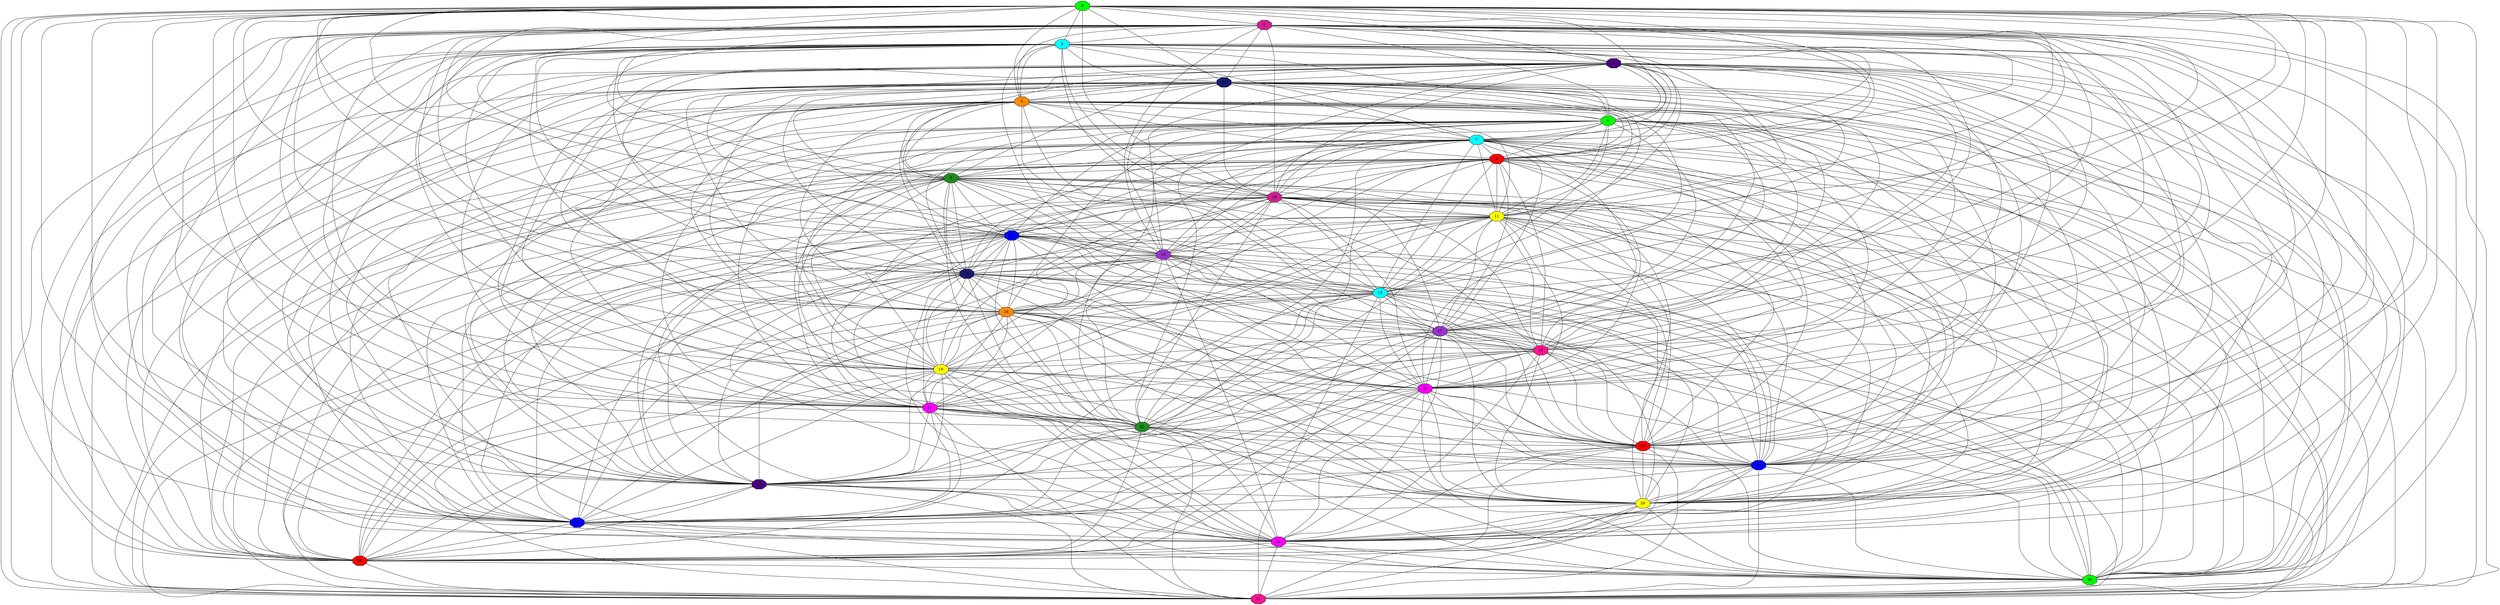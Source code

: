 graph G {
  0[shape = octagon, style = filled , fillcolor = green ]
  1[shape = octagon, style = filled , fillcolor = violetred ]
  2[shape = octagon, style = filled , fillcolor = cyan ]
  3[shape = octagon, style = filled , fillcolor = indigo ]
  4[shape = octagon, style = filled , fillcolor = midnightblue ]
  5[shape = octagon, style = filled , fillcolor = darkorange ]
  6[shape = octagon, style = filled , fillcolor = green ]
  7[shape = octagon, style = filled , fillcolor = cyan ]
  8[shape = octagon, style = filled , fillcolor = red ]
  9[shape = octagon, style = filled , fillcolor = forestgreen ]
  10[shape = octagon, style = filled , fillcolor = violetred ]
  11[shape = octagon, style = filled , fillcolor = yellow ]
  12[shape = octagon, style = filled , fillcolor = blue ]
  13[shape = octagon, style = filled , fillcolor = darkorchid ]
  14[shape = octagon, style = filled , fillcolor = midnightblue ]
  15[shape = octagon, style = filled , fillcolor = cyan ]
  16[shape = octagon, style = filled , fillcolor = darkorange ]
  17[shape = octagon, style = filled , fillcolor = darkorchid ]
  18[shape = octagon, style = filled , fillcolor = deeppink ]
  19[shape = octagon, style = filled , fillcolor = yellow ]
  20[shape = octagon, style = filled , fillcolor = magenta ]
  21[shape = octagon, style = filled , fillcolor = magenta ]
  22[shape = octagon, style = filled , fillcolor = forestgreen ]
  23[shape = octagon, style = filled , fillcolor = red ]
  24[shape = octagon, style = filled , fillcolor = blue ]
  25[shape = octagon, style = filled , fillcolor = indigo ]
  26[shape = octagon, style = filled , fillcolor = yellow ]
  27[shape = octagon, style = filled , fillcolor = blue ]
  28[shape = octagon, style = filled , fillcolor = magenta ]
  29[shape = octagon, style = filled , fillcolor = red ]
  30[shape = octagon, style = filled , fillcolor = green ]
  31[shape = octagon, style = filled , fillcolor = deeppink ]
  "0"--"1";
  "0"--"2";
  "0"--"3";
  "0"--"4";
  "0"--"5";
  "0"--"6";
  "0"--"7";
  "0"--"8";
  "0"--"9";
  "0"--"10";
  "0"--"11";
  "0"--"12";
  "0"--"13";
  "0"--"14";
  "0"--"15";
  "0"--"16";
  "0"--"17";
  "0"--"18";
  "0"--"19";
  "0"--"20";
  "0"--"21";
  "0"--"22";
  "0"--"23";
  "0"--"24";
  "0"--"25";
  "0"--"26";
  "0"--"27";
  "0"--"28";
  "0"--"29";
  "0"--"30";
  "0"--"31";
  "1"--"2";
  "1"--"3";
  "1"--"4";
  "1"--"5";
  "1"--"6";
  "1"--"7";
  "1"--"8";
  "1"--"9";
  "1"--"10";
  "1"--"11";
  "1"--"12";
  "1"--"13";
  "1"--"14";
  "1"--"15";
  "1"--"16";
  "1"--"17";
  "1"--"18";
  "1"--"19";
  "1"--"20";
  "1"--"21";
  "1"--"22";
  "1"--"23";
  "1"--"24";
  "1"--"25";
  "1"--"26";
  "1"--"27";
  "1"--"28";
  "1"--"29";
  "1"--"30";
  "1"--"31";
  "2"--"3";
  "2"--"4";
  "2"--"5";
  "2"--"6";
  "2"--"7";
  "2"--"8";
  "2"--"9";
  "2"--"10";
  "2"--"11";
  "2"--"12";
  "2"--"13";
  "2"--"14";
  "2"--"15";
  "2"--"16";
  "2"--"17";
  "2"--"18";
  "2"--"19";
  "2"--"20";
  "2"--"21";
  "2"--"22";
  "2"--"23";
  "2"--"24";
  "2"--"25";
  "2"--"26";
  "2"--"27";
  "2"--"28";
  "2"--"29";
  "2"--"30";
  "2"--"31";
  "3"--"4";
  "3"--"5";
  "3"--"6";
  "3"--"7";
  "3"--"8";
  "3"--"9";
  "3"--"10";
  "3"--"11";
  "3"--"12";
  "3"--"13";
  "3"--"14";
  "3"--"15";
  "3"--"16";
  "3"--"17";
  "3"--"18";
  "3"--"19";
  "3"--"20";
  "3"--"21";
  "3"--"22";
  "3"--"23";
  "3"--"24";
  "3"--"25";
  "3"--"26";
  "3"--"27";
  "3"--"28";
  "3"--"29";
  "3"--"30";
  "3"--"31";
  "4"--"5";
  "4"--"6";
  "4"--"7";
  "4"--"8";
  "4"--"9";
  "4"--"10";
  "4"--"11";
  "4"--"12";
  "4"--"13";
  "4"--"14";
  "4"--"15";
  "4"--"16";
  "4"--"17";
  "4"--"18";
  "4"--"19";
  "4"--"20";
  "4"--"21";
  "4"--"22";
  "4"--"23";
  "4"--"24";
  "4"--"25";
  "4"--"26";
  "4"--"27";
  "4"--"28";
  "4"--"29";
  "4"--"30";
  "4"--"31";
  "5"--"6";
  "5"--"7";
  "5"--"8";
  "5"--"9";
  "5"--"10";
  "5"--"11";
  "5"--"12";
  "5"--"13";
  "5"--"14";
  "5"--"15";
  "5"--"16";
  "5"--"17";
  "5"--"18";
  "5"--"19";
  "5"--"20";
  "5"--"21";
  "5"--"22";
  "5"--"23";
  "5"--"24";
  "5"--"25";
  "5"--"26";
  "5"--"27";
  "5"--"28";
  "5"--"29";
  "5"--"30";
  "5"--"31";
  "6"--"7";
  "6"--"8";
  "6"--"9";
  "6"--"10";
  "6"--"11";
  "6"--"12";
  "6"--"13";
  "6"--"14";
  "6"--"15";
  "6"--"16";
  "6"--"17";
  "6"--"18";
  "6"--"19";
  "6"--"20";
  "6"--"21";
  "6"--"22";
  "6"--"23";
  "6"--"24";
  "6"--"25";
  "6"--"26";
  "6"--"27";
  "6"--"28";
  "6"--"29";
  "6"--"30";
  "6"--"31";
  "7"--"8";
  "7"--"9";
  "7"--"10";
  "7"--"11";
  "7"--"12";
  "7"--"13";
  "7"--"14";
  "7"--"15";
  "7"--"16";
  "7"--"17";
  "7"--"18";
  "7"--"19";
  "7"--"20";
  "7"--"21";
  "7"--"22";
  "7"--"23";
  "7"--"24";
  "7"--"25";
  "7"--"26";
  "7"--"27";
  "7"--"28";
  "7"--"29";
  "7"--"30";
  "7"--"31";
  "8"--"9";
  "8"--"10";
  "8"--"11";
  "8"--"12";
  "8"--"13";
  "8"--"14";
  "8"--"15";
  "8"--"16";
  "8"--"17";
  "8"--"18";
  "8"--"19";
  "8"--"20";
  "8"--"21";
  "8"--"22";
  "8"--"23";
  "8"--"24";
  "8"--"25";
  "8"--"26";
  "8"--"27";
  "8"--"28";
  "8"--"29";
  "8"--"30";
  "8"--"31";
  "9"--"10";
  "9"--"11";
  "9"--"12";
  "9"--"13";
  "9"--"14";
  "9"--"15";
  "9"--"16";
  "9"--"17";
  "9"--"18";
  "9"--"19";
  "9"--"20";
  "9"--"21";
  "9"--"22";
  "9"--"23";
  "9"--"24";
  "9"--"25";
  "9"--"26";
  "9"--"27";
  "9"--"28";
  "9"--"29";
  "9"--"30";
  "9"--"31";
  "10"--"11";
  "10"--"12";
  "10"--"13";
  "10"--"14";
  "10"--"15";
  "10"--"16";
  "10"--"17";
  "10"--"18";
  "10"--"19";
  "10"--"20";
  "10"--"21";
  "10"--"22";
  "10"--"23";
  "10"--"24";
  "10"--"25";
  "10"--"26";
  "10"--"27";
  "10"--"28";
  "10"--"29";
  "10"--"30";
  "10"--"31";
  "11"--"12";
  "11"--"13";
  "11"--"14";
  "11"--"15";
  "11"--"16";
  "11"--"17";
  "11"--"18";
  "11"--"19";
  "11"--"20";
  "11"--"21";
  "11"--"22";
  "11"--"23";
  "11"--"24";
  "11"--"25";
  "11"--"26";
  "11"--"27";
  "11"--"28";
  "11"--"29";
  "11"--"30";
  "11"--"31";
  "12"--"13";
  "12"--"14";
  "12"--"15";
  "12"--"16";
  "12"--"17";
  "12"--"18";
  "12"--"19";
  "12"--"20";
  "12"--"21";
  "12"--"22";
  "12"--"23";
  "12"--"24";
  "12"--"25";
  "12"--"26";
  "12"--"27";
  "12"--"28";
  "12"--"29";
  "12"--"30";
  "12"--"31";
  "13"--"14";
  "13"--"15";
  "13"--"16";
  "13"--"17";
  "13"--"18";
  "13"--"19";
  "13"--"20";
  "13"--"21";
  "13"--"22";
  "13"--"23";
  "13"--"24";
  "13"--"25";
  "13"--"26";
  "13"--"27";
  "13"--"28";
  "13"--"29";
  "13"--"30";
  "13"--"31";
  "14"--"15";
  "14"--"16";
  "14"--"17";
  "14"--"18";
  "14"--"19";
  "14"--"20";
  "14"--"21";
  "14"--"22";
  "14"--"23";
  "14"--"24";
  "14"--"25";
  "14"--"26";
  "14"--"27";
  "14"--"28";
  "14"--"29";
  "14"--"30";
  "14"--"31";
  "15"--"16";
  "15"--"17";
  "15"--"18";
  "15"--"19";
  "15"--"20";
  "15"--"21";
  "15"--"22";
  "15"--"23";
  "15"--"24";
  "15"--"25";
  "15"--"26";
  "15"--"27";
  "15"--"28";
  "15"--"29";
  "15"--"30";
  "15"--"31";
  "16"--"17";
  "16"--"18";
  "16"--"19";
  "16"--"20";
  "16"--"21";
  "16"--"22";
  "16"--"23";
  "16"--"24";
  "16"--"25";
  "16"--"26";
  "16"--"27";
  "16"--"28";
  "16"--"29";
  "16"--"30";
  "16"--"31";
  "17"--"18";
  "17"--"19";
  "17"--"20";
  "17"--"21";
  "17"--"22";
  "17"--"23";
  "17"--"24";
  "17"--"25";
  "17"--"26";
  "17"--"27";
  "17"--"28";
  "17"--"29";
  "17"--"30";
  "17"--"31";
  "18"--"19";
  "18"--"20";
  "18"--"21";
  "18"--"22";
  "18"--"23";
  "18"--"24";
  "18"--"25";
  "18"--"26";
  "18"--"27";
  "18"--"28";
  "18"--"29";
  "18"--"30";
  "18"--"31";
  "19"--"20";
  "19"--"21";
  "19"--"22";
  "19"--"23";
  "19"--"24";
  "19"--"25";
  "19"--"26";
  "19"--"27";
  "19"--"28";
  "19"--"29";
  "19"--"30";
  "19"--"31";
  "20"--"21";
  "20"--"22";
  "20"--"23";
  "20"--"24";
  "20"--"25";
  "20"--"26";
  "20"--"27";
  "20"--"28";
  "20"--"29";
  "20"--"30";
  "20"--"31";
  "21"--"22";
  "21"--"23";
  "21"--"24";
  "21"--"25";
  "21"--"26";
  "21"--"27";
  "21"--"28";
  "21"--"29";
  "21"--"30";
  "21"--"31";
  "22"--"23";
  "22"--"24";
  "22"--"25";
  "22"--"26";
  "22"--"27";
  "22"--"28";
  "22"--"29";
  "22"--"30";
  "22"--"31";
  "23"--"24";
  "23"--"25";
  "23"--"26";
  "23"--"27";
  "23"--"28";
  "23"--"29";
  "23"--"30";
  "23"--"31";
  "24"--"25";
  "24"--"26";
  "24"--"27";
  "24"--"28";
  "24"--"29";
  "24"--"30";
  "24"--"31";
  "25"--"26";
  "25"--"27";
  "25"--"28";
  "25"--"29";
  "25"--"30";
  "25"--"31";
  "26"--"27";
  "26"--"28";
  "26"--"29";
  "26"--"30";
  "26"--"31";
  "27"--"28";
  "27"--"29";
  "27"--"30";
  "27"--"31";
  "28"--"29";
  "28"--"30";
  "28"--"31";
  "29"--"30";
  "29"--"31";
  "30"--"31";
}
